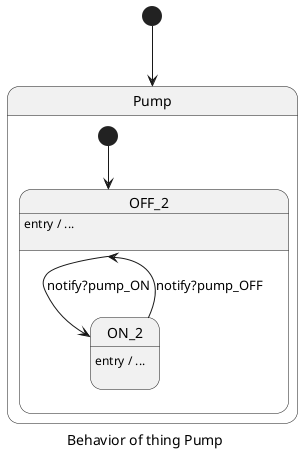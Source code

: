 @startuml
skinparam defaultTextAlignment left
caption Behavior of thing Pump
[*] --> Pump
state Pump{
state OFF_2{
	OFF_2 : entry / ...\n

OFF_2 --> ON_2 : notify?pump_ON
}
state ON_2{
	ON_2 : entry / ...\n

ON_2 --> OFF_2 : notify?pump_OFF
}
[*] --> OFF_2
}
@enduml
